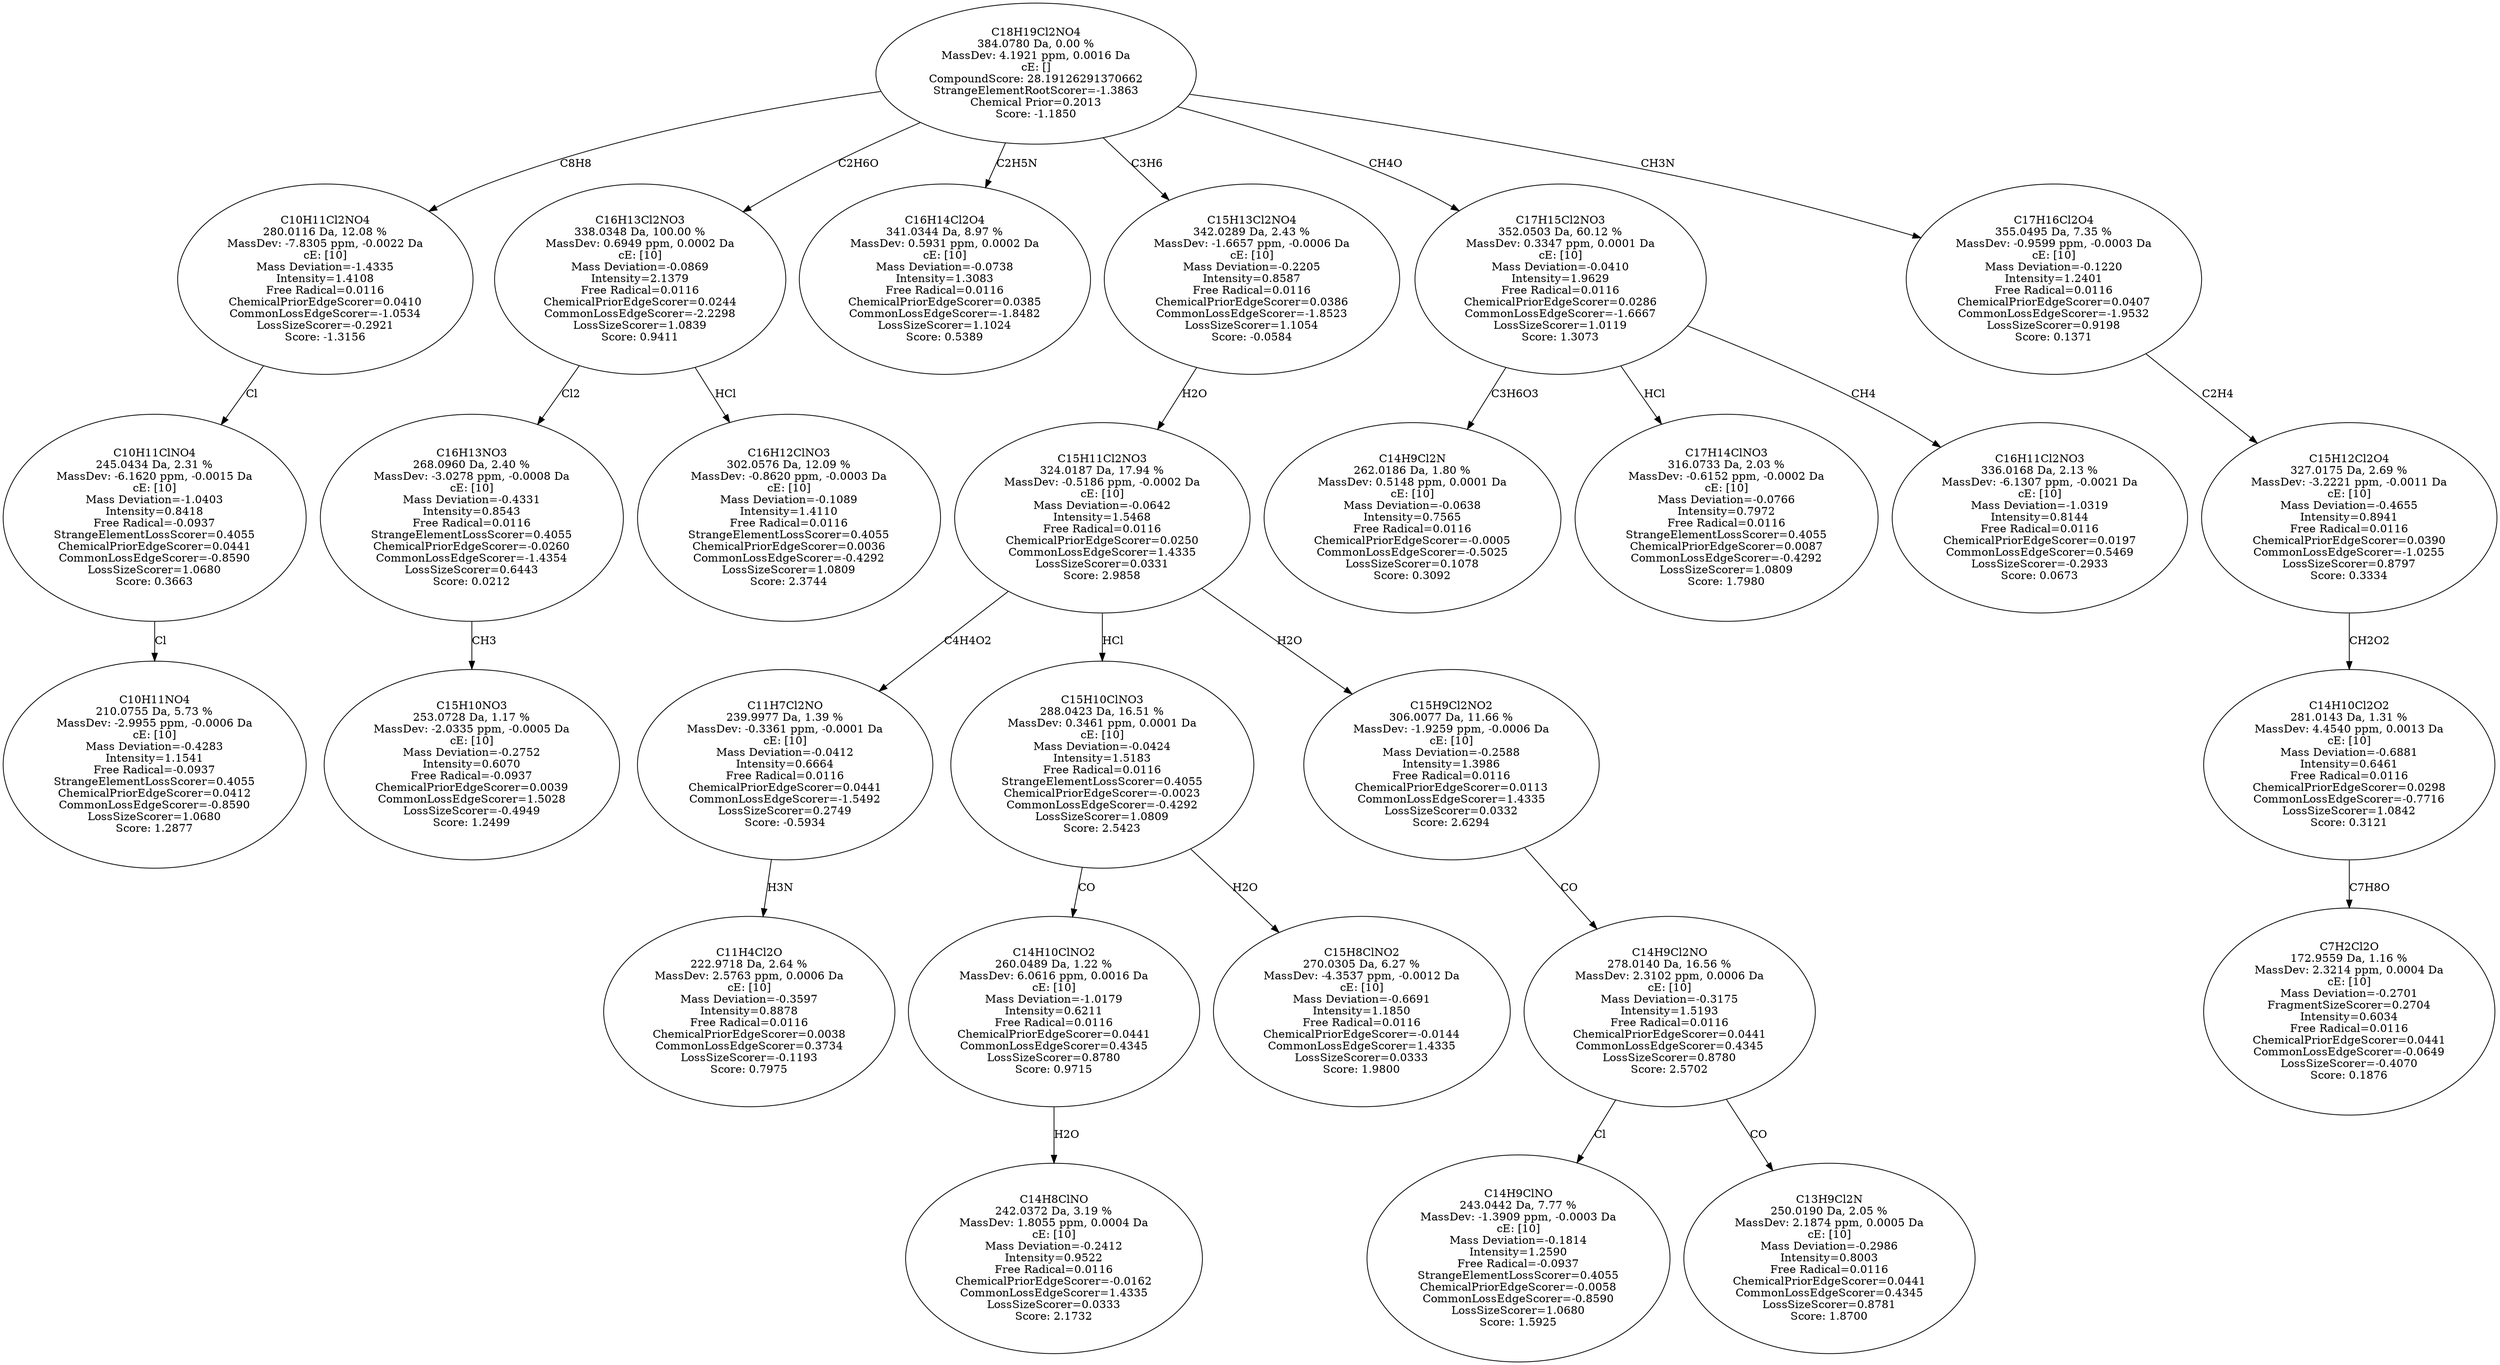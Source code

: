 strict digraph {
v1 [label="C10H11NO4\n210.0755 Da, 5.73 %\nMassDev: -2.9955 ppm, -0.0006 Da\ncE: [10]\nMass Deviation=-0.4283\nIntensity=1.1541\nFree Radical=-0.0937\nStrangeElementLossScorer=0.4055\nChemicalPriorEdgeScorer=0.0412\nCommonLossEdgeScorer=-0.8590\nLossSizeScorer=1.0680\nScore: 1.2877"];
v2 [label="C10H11ClNO4\n245.0434 Da, 2.31 %\nMassDev: -6.1620 ppm, -0.0015 Da\ncE: [10]\nMass Deviation=-1.0403\nIntensity=0.8418\nFree Radical=-0.0937\nStrangeElementLossScorer=0.4055\nChemicalPriorEdgeScorer=0.0441\nCommonLossEdgeScorer=-0.8590\nLossSizeScorer=1.0680\nScore: 0.3663"];
v3 [label="C10H11Cl2NO4\n280.0116 Da, 12.08 %\nMassDev: -7.8305 ppm, -0.0022 Da\ncE: [10]\nMass Deviation=-1.4335\nIntensity=1.4108\nFree Radical=0.0116\nChemicalPriorEdgeScorer=0.0410\nCommonLossEdgeScorer=-1.0534\nLossSizeScorer=-0.2921\nScore: -1.3156"];
v4 [label="C15H10NO3\n253.0728 Da, 1.17 %\nMassDev: -2.0335 ppm, -0.0005 Da\ncE: [10]\nMass Deviation=-0.2752\nIntensity=0.6070\nFree Radical=-0.0937\nChemicalPriorEdgeScorer=0.0039\nCommonLossEdgeScorer=1.5028\nLossSizeScorer=-0.4949\nScore: 1.2499"];
v5 [label="C16H13NO3\n268.0960 Da, 2.40 %\nMassDev: -3.0278 ppm, -0.0008 Da\ncE: [10]\nMass Deviation=-0.4331\nIntensity=0.8543\nFree Radical=0.0116\nStrangeElementLossScorer=0.4055\nChemicalPriorEdgeScorer=-0.0260\nCommonLossEdgeScorer=-1.4354\nLossSizeScorer=0.6443\nScore: 0.0212"];
v6 [label="C16H12ClNO3\n302.0576 Da, 12.09 %\nMassDev: -0.8620 ppm, -0.0003 Da\ncE: [10]\nMass Deviation=-0.1089\nIntensity=1.4110\nFree Radical=0.0116\nStrangeElementLossScorer=0.4055\nChemicalPriorEdgeScorer=0.0036\nCommonLossEdgeScorer=-0.4292\nLossSizeScorer=1.0809\nScore: 2.3744"];
v7 [label="C16H13Cl2NO3\n338.0348 Da, 100.00 %\nMassDev: 0.6949 ppm, 0.0002 Da\ncE: [10]\nMass Deviation=-0.0869\nIntensity=2.1379\nFree Radical=0.0116\nChemicalPriorEdgeScorer=0.0244\nCommonLossEdgeScorer=-2.2298\nLossSizeScorer=1.0839\nScore: 0.9411"];
v8 [label="C16H14Cl2O4\n341.0344 Da, 8.97 %\nMassDev: 0.5931 ppm, 0.0002 Da\ncE: [10]\nMass Deviation=-0.0738\nIntensity=1.3083\nFree Radical=0.0116\nChemicalPriorEdgeScorer=0.0385\nCommonLossEdgeScorer=-1.8482\nLossSizeScorer=1.1024\nScore: 0.5389"];
v9 [label="C11H4Cl2O\n222.9718 Da, 2.64 %\nMassDev: 2.5763 ppm, 0.0006 Da\ncE: [10]\nMass Deviation=-0.3597\nIntensity=0.8878\nFree Radical=0.0116\nChemicalPriorEdgeScorer=0.0038\nCommonLossEdgeScorer=0.3734\nLossSizeScorer=-0.1193\nScore: 0.7975"];
v10 [label="C11H7Cl2NO\n239.9977 Da, 1.39 %\nMassDev: -0.3361 ppm, -0.0001 Da\ncE: [10]\nMass Deviation=-0.0412\nIntensity=0.6664\nFree Radical=0.0116\nChemicalPriorEdgeScorer=0.0441\nCommonLossEdgeScorer=-1.5492\nLossSizeScorer=0.2749\nScore: -0.5934"];
v11 [label="C14H8ClNO\n242.0372 Da, 3.19 %\nMassDev: 1.8055 ppm, 0.0004 Da\ncE: [10]\nMass Deviation=-0.2412\nIntensity=0.9522\nFree Radical=0.0116\nChemicalPriorEdgeScorer=-0.0162\nCommonLossEdgeScorer=1.4335\nLossSizeScorer=0.0333\nScore: 2.1732"];
v12 [label="C14H10ClNO2\n260.0489 Da, 1.22 %\nMassDev: 6.0616 ppm, 0.0016 Da\ncE: [10]\nMass Deviation=-1.0179\nIntensity=0.6211\nFree Radical=0.0116\nChemicalPriorEdgeScorer=0.0441\nCommonLossEdgeScorer=0.4345\nLossSizeScorer=0.8780\nScore: 0.9715"];
v13 [label="C15H8ClNO2\n270.0305 Da, 6.27 %\nMassDev: -4.3537 ppm, -0.0012 Da\ncE: [10]\nMass Deviation=-0.6691\nIntensity=1.1850\nFree Radical=0.0116\nChemicalPriorEdgeScorer=-0.0144\nCommonLossEdgeScorer=1.4335\nLossSizeScorer=0.0333\nScore: 1.9800"];
v14 [label="C15H10ClNO3\n288.0423 Da, 16.51 %\nMassDev: 0.3461 ppm, 0.0001 Da\ncE: [10]\nMass Deviation=-0.0424\nIntensity=1.5183\nFree Radical=0.0116\nStrangeElementLossScorer=0.4055\nChemicalPriorEdgeScorer=-0.0023\nCommonLossEdgeScorer=-0.4292\nLossSizeScorer=1.0809\nScore: 2.5423"];
v15 [label="C14H9ClNO\n243.0442 Da, 7.77 %\nMassDev: -1.3909 ppm, -0.0003 Da\ncE: [10]\nMass Deviation=-0.1814\nIntensity=1.2590\nFree Radical=-0.0937\nStrangeElementLossScorer=0.4055\nChemicalPriorEdgeScorer=-0.0058\nCommonLossEdgeScorer=-0.8590\nLossSizeScorer=1.0680\nScore: 1.5925"];
v16 [label="C13H9Cl2N\n250.0190 Da, 2.05 %\nMassDev: 2.1874 ppm, 0.0005 Da\ncE: [10]\nMass Deviation=-0.2986\nIntensity=0.8003\nFree Radical=0.0116\nChemicalPriorEdgeScorer=0.0441\nCommonLossEdgeScorer=0.4345\nLossSizeScorer=0.8781\nScore: 1.8700"];
v17 [label="C14H9Cl2NO\n278.0140 Da, 16.56 %\nMassDev: 2.3102 ppm, 0.0006 Da\ncE: [10]\nMass Deviation=-0.3175\nIntensity=1.5193\nFree Radical=0.0116\nChemicalPriorEdgeScorer=0.0441\nCommonLossEdgeScorer=0.4345\nLossSizeScorer=0.8780\nScore: 2.5702"];
v18 [label="C15H9Cl2NO2\n306.0077 Da, 11.66 %\nMassDev: -1.9259 ppm, -0.0006 Da\ncE: [10]\nMass Deviation=-0.2588\nIntensity=1.3986\nFree Radical=0.0116\nChemicalPriorEdgeScorer=0.0113\nCommonLossEdgeScorer=1.4335\nLossSizeScorer=0.0332\nScore: 2.6294"];
v19 [label="C15H11Cl2NO3\n324.0187 Da, 17.94 %\nMassDev: -0.5186 ppm, -0.0002 Da\ncE: [10]\nMass Deviation=-0.0642\nIntensity=1.5468\nFree Radical=0.0116\nChemicalPriorEdgeScorer=0.0250\nCommonLossEdgeScorer=1.4335\nLossSizeScorer=0.0331\nScore: 2.9858"];
v20 [label="C15H13Cl2NO4\n342.0289 Da, 2.43 %\nMassDev: -1.6657 ppm, -0.0006 Da\ncE: [10]\nMass Deviation=-0.2205\nIntensity=0.8587\nFree Radical=0.0116\nChemicalPriorEdgeScorer=0.0386\nCommonLossEdgeScorer=-1.8523\nLossSizeScorer=1.1054\nScore: -0.0584"];
v21 [label="C14H9Cl2N\n262.0186 Da, 1.80 %\nMassDev: 0.5148 ppm, 0.0001 Da\ncE: [10]\nMass Deviation=-0.0638\nIntensity=0.7565\nFree Radical=0.0116\nChemicalPriorEdgeScorer=-0.0005\nCommonLossEdgeScorer=-0.5025\nLossSizeScorer=0.1078\nScore: 0.3092"];
v22 [label="C17H14ClNO3\n316.0733 Da, 2.03 %\nMassDev: -0.6152 ppm, -0.0002 Da\ncE: [10]\nMass Deviation=-0.0766\nIntensity=0.7972\nFree Radical=0.0116\nStrangeElementLossScorer=0.4055\nChemicalPriorEdgeScorer=0.0087\nCommonLossEdgeScorer=-0.4292\nLossSizeScorer=1.0809\nScore: 1.7980"];
v23 [label="C16H11Cl2NO3\n336.0168 Da, 2.13 %\nMassDev: -6.1307 ppm, -0.0021 Da\ncE: [10]\nMass Deviation=-1.0319\nIntensity=0.8144\nFree Radical=0.0116\nChemicalPriorEdgeScorer=0.0197\nCommonLossEdgeScorer=0.5469\nLossSizeScorer=-0.2933\nScore: 0.0673"];
v24 [label="C17H15Cl2NO3\n352.0503 Da, 60.12 %\nMassDev: 0.3347 ppm, 0.0001 Da\ncE: [10]\nMass Deviation=-0.0410\nIntensity=1.9629\nFree Radical=0.0116\nChemicalPriorEdgeScorer=0.0286\nCommonLossEdgeScorer=-1.6667\nLossSizeScorer=1.0119\nScore: 1.3073"];
v25 [label="C7H2Cl2O\n172.9559 Da, 1.16 %\nMassDev: 2.3214 ppm, 0.0004 Da\ncE: [10]\nMass Deviation=-0.2701\nFragmentSizeScorer=0.2704\nIntensity=0.6034\nFree Radical=0.0116\nChemicalPriorEdgeScorer=0.0441\nCommonLossEdgeScorer=-0.0649\nLossSizeScorer=-0.4070\nScore: 0.1876"];
v26 [label="C14H10Cl2O2\n281.0143 Da, 1.31 %\nMassDev: 4.4540 ppm, 0.0013 Da\ncE: [10]\nMass Deviation=-0.6881\nIntensity=0.6461\nFree Radical=0.0116\nChemicalPriorEdgeScorer=0.0298\nCommonLossEdgeScorer=-0.7716\nLossSizeScorer=1.0842\nScore: 0.3121"];
v27 [label="C15H12Cl2O4\n327.0175 Da, 2.69 %\nMassDev: -3.2221 ppm, -0.0011 Da\ncE: [10]\nMass Deviation=-0.4655\nIntensity=0.8941\nFree Radical=0.0116\nChemicalPriorEdgeScorer=0.0390\nCommonLossEdgeScorer=-1.0255\nLossSizeScorer=0.8797\nScore: 0.3334"];
v28 [label="C17H16Cl2O4\n355.0495 Da, 7.35 %\nMassDev: -0.9599 ppm, -0.0003 Da\ncE: [10]\nMass Deviation=-0.1220\nIntensity=1.2401\nFree Radical=0.0116\nChemicalPriorEdgeScorer=0.0407\nCommonLossEdgeScorer=-1.9532\nLossSizeScorer=0.9198\nScore: 0.1371"];
v29 [label="C18H19Cl2NO4\n384.0780 Da, 0.00 %\nMassDev: 4.1921 ppm, 0.0016 Da\ncE: []\nCompoundScore: 28.19126291370662\nStrangeElementRootScorer=-1.3863\nChemical Prior=0.2013\nScore: -1.1850"];
v2 -> v1 [label="Cl"];
v3 -> v2 [label="Cl"];
v29 -> v3 [label="C8H8"];
v5 -> v4 [label="CH3"];
v7 -> v5 [label="Cl2"];
v7 -> v6 [label="HCl"];
v29 -> v7 [label="C2H6O"];
v29 -> v8 [label="C2H5N"];
v10 -> v9 [label="H3N"];
v19 -> v10 [label="C4H4O2"];
v12 -> v11 [label="H2O"];
v14 -> v12 [label="CO"];
v14 -> v13 [label="H2O"];
v19 -> v14 [label="HCl"];
v17 -> v15 [label="Cl"];
v17 -> v16 [label="CO"];
v18 -> v17 [label="CO"];
v19 -> v18 [label="H2O"];
v20 -> v19 [label="H2O"];
v29 -> v20 [label="C3H6"];
v24 -> v21 [label="C3H6O3"];
v24 -> v22 [label="HCl"];
v24 -> v23 [label="CH4"];
v29 -> v24 [label="CH4O"];
v26 -> v25 [label="C7H8O"];
v27 -> v26 [label="CH2O2"];
v28 -> v27 [label="C2H4"];
v29 -> v28 [label="CH3N"];
}